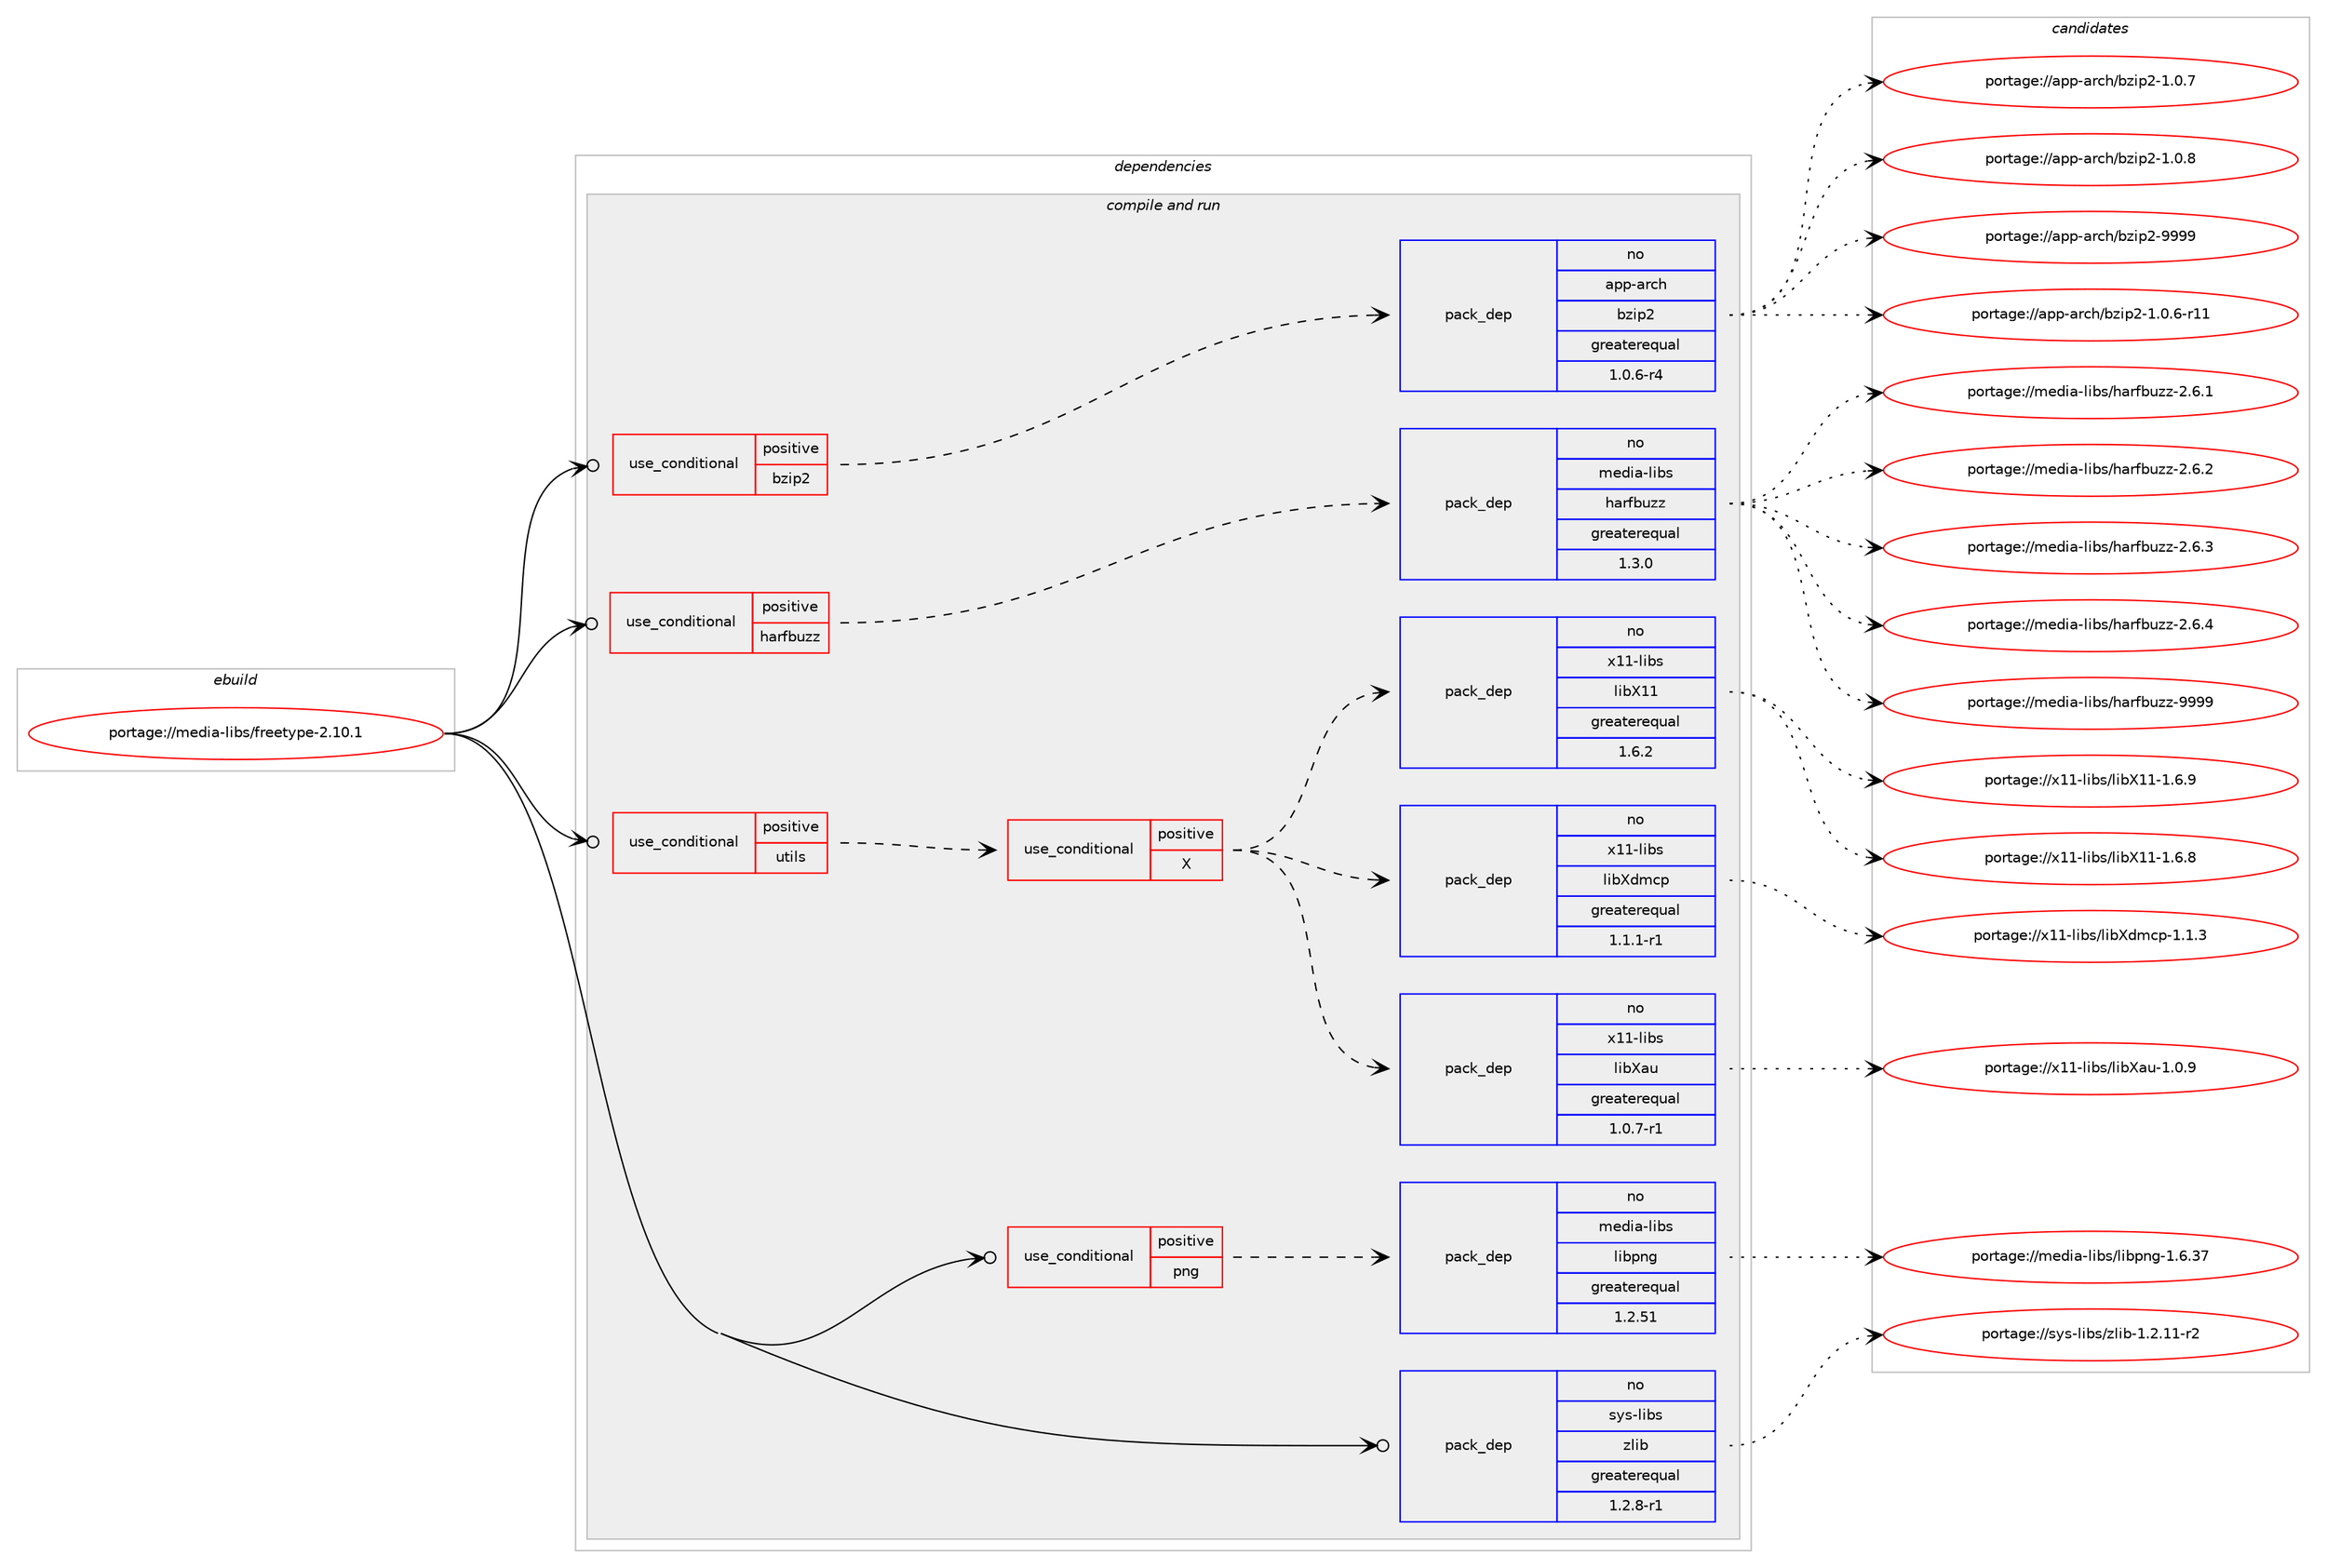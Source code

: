 digraph prolog {

# *************
# Graph options
# *************

newrank=true;
concentrate=true;
compound=true;
graph [rankdir=LR,fontname=Helvetica,fontsize=10,ranksep=1.5];#, ranksep=2.5, nodesep=0.2];
edge  [arrowhead=vee];
node  [fontname=Helvetica,fontsize=10];

# **********
# The ebuild
# **********

subgraph cluster_leftcol {
color=gray;
rank=same;
label=<<i>ebuild</i>>;
id [label="portage://media-libs/freetype-2.10.1", color=red, width=4, href="../media-libs/freetype-2.10.1.svg"];
}

# ****************
# The dependencies
# ****************

subgraph cluster_midcol {
color=gray;
label=<<i>dependencies</i>>;
subgraph cluster_compile {
fillcolor="#eeeeee";
style=filled;
label=<<i>compile</i>>;
}
subgraph cluster_compileandrun {
fillcolor="#eeeeee";
style=filled;
label=<<i>compile and run</i>>;
subgraph cond79398 {
dependency318188 [label=<<TABLE BORDER="0" CELLBORDER="1" CELLSPACING="0" CELLPADDING="4"><TR><TD ROWSPAN="3" CELLPADDING="10">use_conditional</TD></TR><TR><TD>positive</TD></TR><TR><TD>bzip2</TD></TR></TABLE>>, shape=none, color=red];
subgraph pack233660 {
dependency318189 [label=<<TABLE BORDER="0" CELLBORDER="1" CELLSPACING="0" CELLPADDING="4" WIDTH="220"><TR><TD ROWSPAN="6" CELLPADDING="30">pack_dep</TD></TR><TR><TD WIDTH="110">no</TD></TR><TR><TD>app-arch</TD></TR><TR><TD>bzip2</TD></TR><TR><TD>greaterequal</TD></TR><TR><TD>1.0.6-r4</TD></TR></TABLE>>, shape=none, color=blue];
}
dependency318188:e -> dependency318189:w [weight=20,style="dashed",arrowhead="vee"];
}
id:e -> dependency318188:w [weight=20,style="solid",arrowhead="odotvee"];
subgraph cond79399 {
dependency318190 [label=<<TABLE BORDER="0" CELLBORDER="1" CELLSPACING="0" CELLPADDING="4"><TR><TD ROWSPAN="3" CELLPADDING="10">use_conditional</TD></TR><TR><TD>positive</TD></TR><TR><TD>harfbuzz</TD></TR></TABLE>>, shape=none, color=red];
subgraph pack233661 {
dependency318191 [label=<<TABLE BORDER="0" CELLBORDER="1" CELLSPACING="0" CELLPADDING="4" WIDTH="220"><TR><TD ROWSPAN="6" CELLPADDING="30">pack_dep</TD></TR><TR><TD WIDTH="110">no</TD></TR><TR><TD>media-libs</TD></TR><TR><TD>harfbuzz</TD></TR><TR><TD>greaterequal</TD></TR><TR><TD>1.3.0</TD></TR></TABLE>>, shape=none, color=blue];
}
dependency318190:e -> dependency318191:w [weight=20,style="dashed",arrowhead="vee"];
}
id:e -> dependency318190:w [weight=20,style="solid",arrowhead="odotvee"];
subgraph cond79400 {
dependency318192 [label=<<TABLE BORDER="0" CELLBORDER="1" CELLSPACING="0" CELLPADDING="4"><TR><TD ROWSPAN="3" CELLPADDING="10">use_conditional</TD></TR><TR><TD>positive</TD></TR><TR><TD>png</TD></TR></TABLE>>, shape=none, color=red];
subgraph pack233662 {
dependency318193 [label=<<TABLE BORDER="0" CELLBORDER="1" CELLSPACING="0" CELLPADDING="4" WIDTH="220"><TR><TD ROWSPAN="6" CELLPADDING="30">pack_dep</TD></TR><TR><TD WIDTH="110">no</TD></TR><TR><TD>media-libs</TD></TR><TR><TD>libpng</TD></TR><TR><TD>greaterequal</TD></TR><TR><TD>1.2.51</TD></TR></TABLE>>, shape=none, color=blue];
}
dependency318192:e -> dependency318193:w [weight=20,style="dashed",arrowhead="vee"];
}
id:e -> dependency318192:w [weight=20,style="solid",arrowhead="odotvee"];
subgraph cond79401 {
dependency318194 [label=<<TABLE BORDER="0" CELLBORDER="1" CELLSPACING="0" CELLPADDING="4"><TR><TD ROWSPAN="3" CELLPADDING="10">use_conditional</TD></TR><TR><TD>positive</TD></TR><TR><TD>utils</TD></TR></TABLE>>, shape=none, color=red];
subgraph cond79402 {
dependency318195 [label=<<TABLE BORDER="0" CELLBORDER="1" CELLSPACING="0" CELLPADDING="4"><TR><TD ROWSPAN="3" CELLPADDING="10">use_conditional</TD></TR><TR><TD>positive</TD></TR><TR><TD>X</TD></TR></TABLE>>, shape=none, color=red];
subgraph pack233663 {
dependency318196 [label=<<TABLE BORDER="0" CELLBORDER="1" CELLSPACING="0" CELLPADDING="4" WIDTH="220"><TR><TD ROWSPAN="6" CELLPADDING="30">pack_dep</TD></TR><TR><TD WIDTH="110">no</TD></TR><TR><TD>x11-libs</TD></TR><TR><TD>libX11</TD></TR><TR><TD>greaterequal</TD></TR><TR><TD>1.6.2</TD></TR></TABLE>>, shape=none, color=blue];
}
dependency318195:e -> dependency318196:w [weight=20,style="dashed",arrowhead="vee"];
subgraph pack233664 {
dependency318197 [label=<<TABLE BORDER="0" CELLBORDER="1" CELLSPACING="0" CELLPADDING="4" WIDTH="220"><TR><TD ROWSPAN="6" CELLPADDING="30">pack_dep</TD></TR><TR><TD WIDTH="110">no</TD></TR><TR><TD>x11-libs</TD></TR><TR><TD>libXau</TD></TR><TR><TD>greaterequal</TD></TR><TR><TD>1.0.7-r1</TD></TR></TABLE>>, shape=none, color=blue];
}
dependency318195:e -> dependency318197:w [weight=20,style="dashed",arrowhead="vee"];
subgraph pack233665 {
dependency318198 [label=<<TABLE BORDER="0" CELLBORDER="1" CELLSPACING="0" CELLPADDING="4" WIDTH="220"><TR><TD ROWSPAN="6" CELLPADDING="30">pack_dep</TD></TR><TR><TD WIDTH="110">no</TD></TR><TR><TD>x11-libs</TD></TR><TR><TD>libXdmcp</TD></TR><TR><TD>greaterequal</TD></TR><TR><TD>1.1.1-r1</TD></TR></TABLE>>, shape=none, color=blue];
}
dependency318195:e -> dependency318198:w [weight=20,style="dashed",arrowhead="vee"];
}
dependency318194:e -> dependency318195:w [weight=20,style="dashed",arrowhead="vee"];
}
id:e -> dependency318194:w [weight=20,style="solid",arrowhead="odotvee"];
subgraph pack233666 {
dependency318199 [label=<<TABLE BORDER="0" CELLBORDER="1" CELLSPACING="0" CELLPADDING="4" WIDTH="220"><TR><TD ROWSPAN="6" CELLPADDING="30">pack_dep</TD></TR><TR><TD WIDTH="110">no</TD></TR><TR><TD>sys-libs</TD></TR><TR><TD>zlib</TD></TR><TR><TD>greaterequal</TD></TR><TR><TD>1.2.8-r1</TD></TR></TABLE>>, shape=none, color=blue];
}
id:e -> dependency318199:w [weight=20,style="solid",arrowhead="odotvee"];
}
subgraph cluster_run {
fillcolor="#eeeeee";
style=filled;
label=<<i>run</i>>;
}
}

# **************
# The candidates
# **************

subgraph cluster_choices {
rank=same;
color=gray;
label=<<i>candidates</i>>;

subgraph choice233660 {
color=black;
nodesep=1;
choiceportage97112112459711499104479812210511250454946484654451144949 [label="portage://app-arch/bzip2-1.0.6-r11", color=red, width=4,href="../app-arch/bzip2-1.0.6-r11.svg"];
choiceportage97112112459711499104479812210511250454946484655 [label="portage://app-arch/bzip2-1.0.7", color=red, width=4,href="../app-arch/bzip2-1.0.7.svg"];
choiceportage97112112459711499104479812210511250454946484656 [label="portage://app-arch/bzip2-1.0.8", color=red, width=4,href="../app-arch/bzip2-1.0.8.svg"];
choiceportage971121124597114991044798122105112504557575757 [label="portage://app-arch/bzip2-9999", color=red, width=4,href="../app-arch/bzip2-9999.svg"];
dependency318189:e -> choiceportage97112112459711499104479812210511250454946484654451144949:w [style=dotted,weight="100"];
dependency318189:e -> choiceportage97112112459711499104479812210511250454946484655:w [style=dotted,weight="100"];
dependency318189:e -> choiceportage97112112459711499104479812210511250454946484656:w [style=dotted,weight="100"];
dependency318189:e -> choiceportage971121124597114991044798122105112504557575757:w [style=dotted,weight="100"];
}
subgraph choice233661 {
color=black;
nodesep=1;
choiceportage109101100105974510810598115471049711410298117122122455046544649 [label="portage://media-libs/harfbuzz-2.6.1", color=red, width=4,href="../media-libs/harfbuzz-2.6.1.svg"];
choiceportage109101100105974510810598115471049711410298117122122455046544650 [label="portage://media-libs/harfbuzz-2.6.2", color=red, width=4,href="../media-libs/harfbuzz-2.6.2.svg"];
choiceportage109101100105974510810598115471049711410298117122122455046544651 [label="portage://media-libs/harfbuzz-2.6.3", color=red, width=4,href="../media-libs/harfbuzz-2.6.3.svg"];
choiceportage109101100105974510810598115471049711410298117122122455046544652 [label="portage://media-libs/harfbuzz-2.6.4", color=red, width=4,href="../media-libs/harfbuzz-2.6.4.svg"];
choiceportage1091011001059745108105981154710497114102981171221224557575757 [label="portage://media-libs/harfbuzz-9999", color=red, width=4,href="../media-libs/harfbuzz-9999.svg"];
dependency318191:e -> choiceportage109101100105974510810598115471049711410298117122122455046544649:w [style=dotted,weight="100"];
dependency318191:e -> choiceportage109101100105974510810598115471049711410298117122122455046544650:w [style=dotted,weight="100"];
dependency318191:e -> choiceportage109101100105974510810598115471049711410298117122122455046544651:w [style=dotted,weight="100"];
dependency318191:e -> choiceportage109101100105974510810598115471049711410298117122122455046544652:w [style=dotted,weight="100"];
dependency318191:e -> choiceportage1091011001059745108105981154710497114102981171221224557575757:w [style=dotted,weight="100"];
}
subgraph choice233662 {
color=black;
nodesep=1;
choiceportage109101100105974510810598115471081059811211010345494654465155 [label="portage://media-libs/libpng-1.6.37", color=red, width=4,href="../media-libs/libpng-1.6.37.svg"];
dependency318193:e -> choiceportage109101100105974510810598115471081059811211010345494654465155:w [style=dotted,weight="100"];
}
subgraph choice233663 {
color=black;
nodesep=1;
choiceportage120494945108105981154710810598884949454946544656 [label="portage://x11-libs/libX11-1.6.8", color=red, width=4,href="../x11-libs/libX11-1.6.8.svg"];
choiceportage120494945108105981154710810598884949454946544657 [label="portage://x11-libs/libX11-1.6.9", color=red, width=4,href="../x11-libs/libX11-1.6.9.svg"];
dependency318196:e -> choiceportage120494945108105981154710810598884949454946544656:w [style=dotted,weight="100"];
dependency318196:e -> choiceportage120494945108105981154710810598884949454946544657:w [style=dotted,weight="100"];
}
subgraph choice233664 {
color=black;
nodesep=1;
choiceportage1204949451081059811547108105988897117454946484657 [label="portage://x11-libs/libXau-1.0.9", color=red, width=4,href="../x11-libs/libXau-1.0.9.svg"];
dependency318197:e -> choiceportage1204949451081059811547108105988897117454946484657:w [style=dotted,weight="100"];
}
subgraph choice233665 {
color=black;
nodesep=1;
choiceportage1204949451081059811547108105988810010999112454946494651 [label="portage://x11-libs/libXdmcp-1.1.3", color=red, width=4,href="../x11-libs/libXdmcp-1.1.3.svg"];
dependency318198:e -> choiceportage1204949451081059811547108105988810010999112454946494651:w [style=dotted,weight="100"];
}
subgraph choice233666 {
color=black;
nodesep=1;
choiceportage11512111545108105981154712210810598454946504649494511450 [label="portage://sys-libs/zlib-1.2.11-r2", color=red, width=4,href="../sys-libs/zlib-1.2.11-r2.svg"];
dependency318199:e -> choiceportage11512111545108105981154712210810598454946504649494511450:w [style=dotted,weight="100"];
}
}

}
